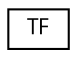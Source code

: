 digraph G
{
  edge [fontname="FreeSans.ttf",fontsize="10",labelfontname="FreeSans.ttf",labelfontsize="10"];
  node [fontname="FreeSans.ttf",fontsize="10",shape=record];
  rankdir=LR;
  Node1 [label="TF",height=0.2,width=0.4,color="black", fillcolor="white", style="filled",URL="$struct_t_f.html"];
}
